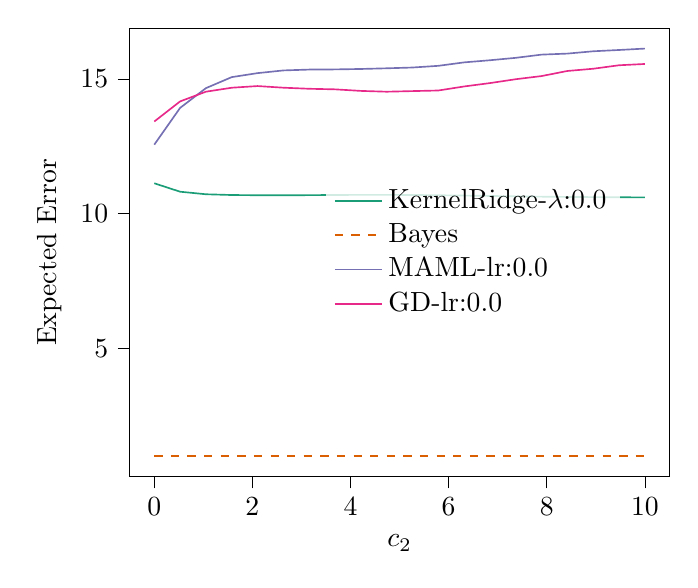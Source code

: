 % This file was created with tikzplotlib v0.10.1.
\begin{tikzpicture}

\definecolor{chocolate217952}{RGB}{217,95,2}
\definecolor{darkcyan27158119}{RGB}{27,158,119}
\definecolor{darkgray176}{RGB}{176,176,176}
\definecolor{deeppink23141138}{RGB}{231,41,138}
\definecolor{lightslategray117112179}{RGB}{117,112,179}

\begin{axis}[
legend cell align={left},
legend style={fill opacity=0.8, draw opacity=1, text opacity=1, at={(0.91,0.5)}, anchor=east, draw=none},
tick align=outside,
tick pos=left,
x grid style={darkgray176},
xlabel={\(\displaystyle c_{2}\)},
xmin=-0.499, xmax=10.5,
xtick style={color=black},
y grid style={darkgray176},
ylabel={Expected Error},
ymin=0.244, ymax=16.887,
ytick style={color=black}
]
\addplot [semithick, darkcyan27158119]
table {%
0.001 11.131
0.527 10.818
1.054 10.723
1.58 10.695
2.106 10.687
2.632 10.686
3.159 10.69
3.685 10.696
4.211 10.701
4.737 10.701
5.264 10.697
5.79 10.687
6.316 10.674
6.842 10.66
7.369 10.646
7.895 10.634
8.421 10.624
8.947 10.617
9.474 10.611
10 10.607
};
\addlegendentry{KernelRidge-$\lambda$:0.0}
\addplot [semithick, chocolate217952, dashed]
table {%
0.001 1.001
0.527 1.001
1.054 1.001
1.58 1.001
2.106 1.001
2.632 1.001
3.159 1.001
3.685 1.001
4.211 1.001
4.737 1.001
5.264 1.001
5.79 1.001
6.316 1.001
6.842 1.001
7.369 1.001
7.895 1.001
8.421 1.001
8.947 1.001
9.474 1.001
10 1.001
};
\addlegendentry{Bayes}
\addplot [semithick, lightslategray117112179]
table {%
0.001 12.565
0.527 13.929
1.054 14.663
1.58 15.072
2.106 15.22
2.632 15.32
3.159 15.352
3.685 15.358
4.211 15.374
4.737 15.399
5.264 15.428
5.79 15.491
6.316 15.619
6.842 15.698
7.369 15.788
7.895 15.907
8.421 15.945
8.947 16.031
9.474 16.079
10 16.131
};
\addlegendentry{MAML-lr:0.0}
\addplot [semithick, deeppink23141138]
table {%
0.001 13.424
0.527 14.17
1.054 14.531
1.58 14.678
2.106 14.74
2.632 14.679
3.159 14.639
3.685 14.618
4.211 14.56
4.737 14.53
5.264 14.553
5.79 14.575
6.316 14.725
6.842 14.85
7.369 14.994
7.895 15.111
8.421 15.3
8.947 15.383
9.474 15.512
10 15.56
};
\addlegendentry{GD-lr:0.0}
\end{axis}

\end{tikzpicture}
